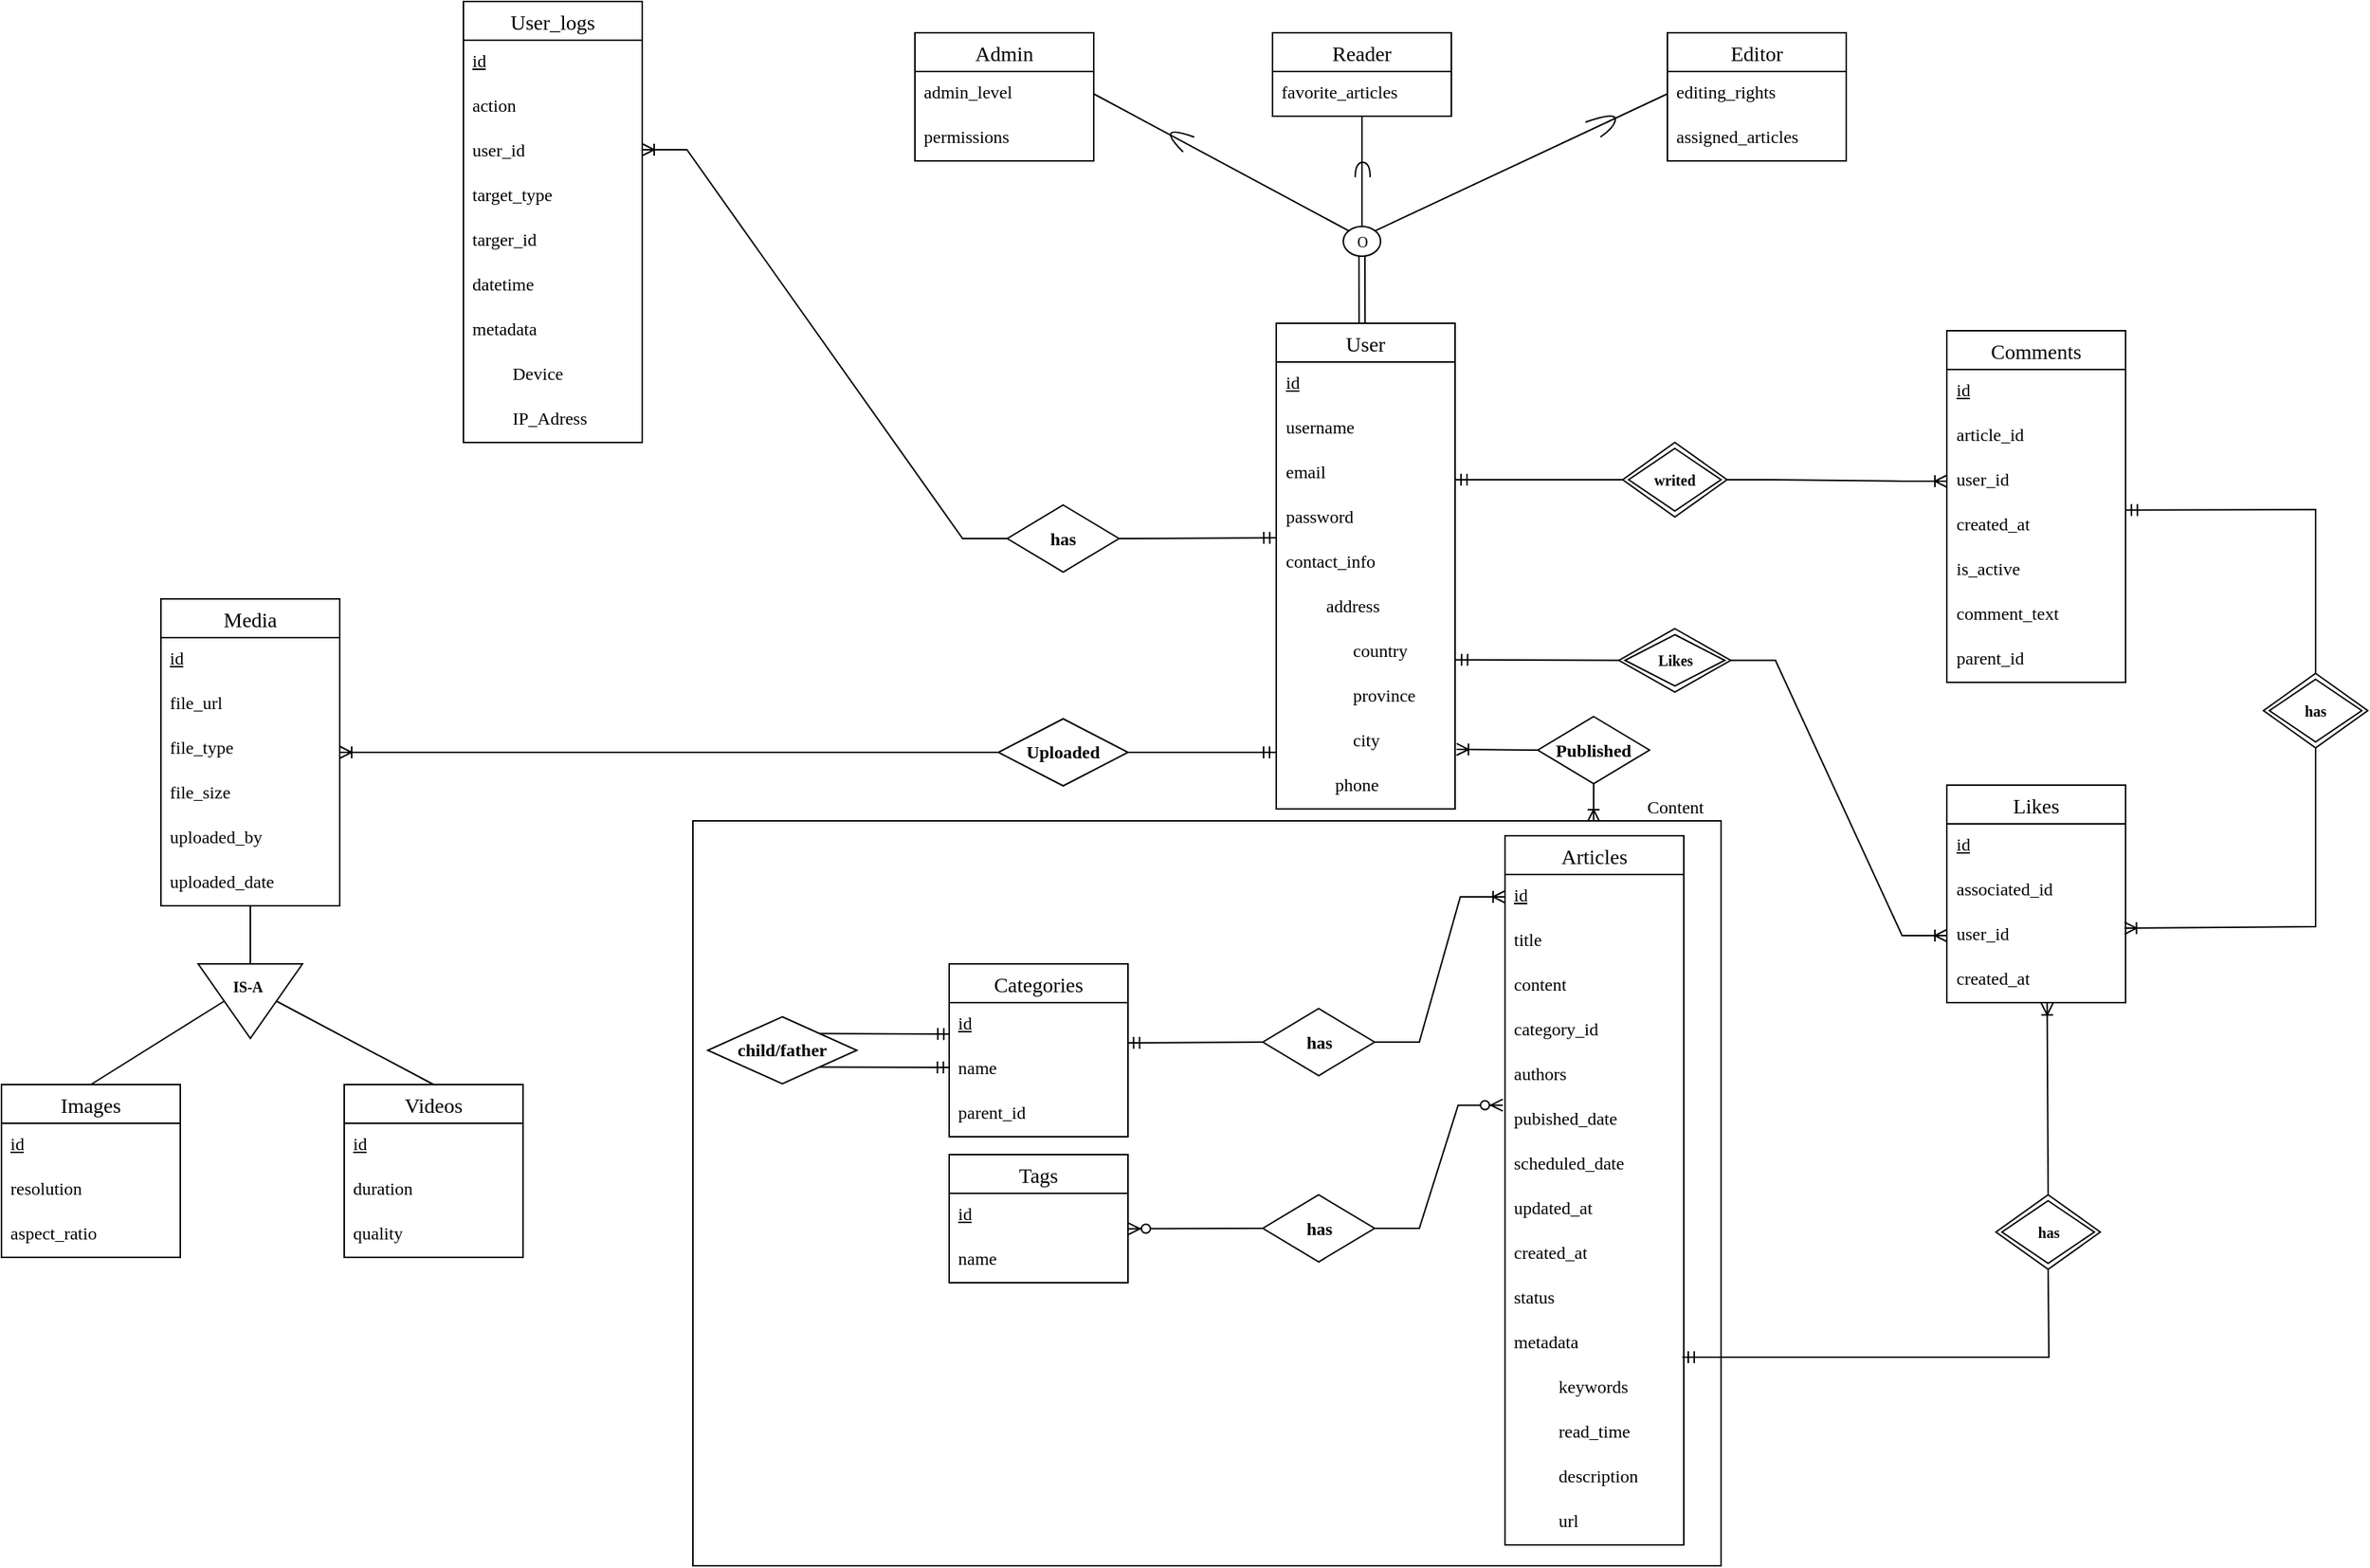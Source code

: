 <mxfile version="26.0.9">
  <diagram id="R2lEEEUBdFMjLlhIrx00" name="Page-1">
    <mxGraphModel dx="2206" dy="1286" grid="1" gridSize="10" guides="1" tooltips="1" connect="1" arrows="1" fold="1" page="1" pageScale="1" pageWidth="850" pageHeight="1100" math="0" shadow="0" extFonts="Permanent Marker^https://fonts.googleapis.com/css?family=Permanent+Marker">
      <root>
        <mxCell id="0" />
        <mxCell id="1" parent="0" />
        <mxCell id="JHcWR6IvonrnQp6wBBEh-5" value="User" style="swimlane;fontStyle=0;childLayout=stackLayout;horizontal=1;startSize=26;horizontalStack=0;resizeParent=1;resizeParentMax=0;resizeLast=0;collapsible=1;marginBottom=0;align=center;fontSize=14;fontFamily=Comic Sans MS;" parent="1" vertex="1">
          <mxGeometry x="1321.5" y="246" width="120" height="326" as="geometry">
            <mxRectangle x="240" y="1860" width="60" height="30" as="alternateBounds" />
          </mxGeometry>
        </mxCell>
        <mxCell id="JHcWR6IvonrnQp6wBBEh-6" value="id" style="text;strokeColor=none;fillColor=none;spacingLeft=4;spacingRight=4;overflow=hidden;rotatable=0;points=[[0,0.5],[1,0.5]];portConstraint=eastwest;fontSize=12;whiteSpace=wrap;html=1;fontFamily=Comic Sans MS;labelBorderColor=none;textShadow=0;fontStyle=4" parent="JHcWR6IvonrnQp6wBBEh-5" vertex="1">
          <mxGeometry y="26" width="120" height="30" as="geometry" />
        </mxCell>
        <mxCell id="JHcWR6IvonrnQp6wBBEh-7" value="username" style="text;strokeColor=none;fillColor=none;spacingLeft=4;spacingRight=4;overflow=hidden;rotatable=0;points=[[0,0.5],[1,0.5]];portConstraint=eastwest;fontSize=12;whiteSpace=wrap;html=1;fontFamily=Comic Sans MS;" parent="JHcWR6IvonrnQp6wBBEh-5" vertex="1">
          <mxGeometry y="56" width="120" height="30" as="geometry" />
        </mxCell>
        <mxCell id="JHcWR6IvonrnQp6wBBEh-8" value="email" style="text;strokeColor=none;fillColor=none;spacingLeft=4;spacingRight=4;overflow=hidden;rotatable=0;points=[[0,0.5],[1,0.5]];portConstraint=eastwest;fontSize=12;whiteSpace=wrap;html=1;fontFamily=Comic Sans MS;" parent="JHcWR6IvonrnQp6wBBEh-5" vertex="1">
          <mxGeometry y="86" width="120" height="30" as="geometry" />
        </mxCell>
        <mxCell id="JHcWR6IvonrnQp6wBBEh-9" value="password" style="text;strokeColor=none;fillColor=none;spacingLeft=4;spacingRight=4;overflow=hidden;rotatable=0;points=[[0,0.5],[1,0.5]];portConstraint=eastwest;fontSize=12;whiteSpace=wrap;html=1;fontFamily=Comic Sans MS;" parent="JHcWR6IvonrnQp6wBBEh-5" vertex="1">
          <mxGeometry y="116" width="120" height="30" as="geometry" />
        </mxCell>
        <mxCell id="JHcWR6IvonrnQp6wBBEh-10" value="contact_info" style="text;strokeColor=none;fillColor=none;spacingLeft=4;spacingRight=4;overflow=hidden;rotatable=0;points=[[0,0.5],[1,0.5]];portConstraint=eastwest;fontSize=12;whiteSpace=wrap;html=1;fontFamily=Comic Sans MS;" parent="JHcWR6IvonrnQp6wBBEh-5" vertex="1">
          <mxGeometry y="146" width="120" height="30" as="geometry" />
        </mxCell>
        <mxCell id="JHcWR6IvonrnQp6wBBEh-11" value="&amp;nbsp; &amp;nbsp; &amp;nbsp; &amp;nbsp; &amp;nbsp;address" style="text;strokeColor=none;fillColor=none;spacingLeft=4;spacingRight=4;overflow=hidden;rotatable=0;points=[[0,0.5],[1,0.5]];portConstraint=eastwest;fontSize=12;whiteSpace=wrap;html=1;fontFamily=Comic Sans MS;" parent="JHcWR6IvonrnQp6wBBEh-5" vertex="1">
          <mxGeometry y="176" width="120" height="30" as="geometry" />
        </mxCell>
        <mxCell id="JHcWR6IvonrnQp6wBBEh-12" value="&amp;nbsp; &amp;nbsp; &amp;nbsp; &amp;nbsp; &amp;nbsp; &amp;nbsp; &amp;nbsp; &amp;nbsp;country" style="text;strokeColor=none;fillColor=none;spacingLeft=4;spacingRight=4;overflow=hidden;rotatable=0;points=[[0,0.5],[1,0.5]];portConstraint=eastwest;fontSize=12;whiteSpace=wrap;html=1;fontFamily=Comic Sans MS;" parent="JHcWR6IvonrnQp6wBBEh-5" vertex="1">
          <mxGeometry y="206" width="120" height="30" as="geometry" />
        </mxCell>
        <mxCell id="JHcWR6IvonrnQp6wBBEh-18" value="&amp;nbsp; &amp;nbsp; &amp;nbsp; &amp;nbsp; &amp;nbsp; &amp;nbsp; &amp;nbsp; &amp;nbsp;province" style="text;strokeColor=none;fillColor=none;spacingLeft=4;spacingRight=4;overflow=hidden;rotatable=0;points=[[0,0.5],[1,0.5]];portConstraint=eastwest;fontSize=12;whiteSpace=wrap;html=1;fontFamily=Comic Sans MS;" parent="JHcWR6IvonrnQp6wBBEh-5" vertex="1">
          <mxGeometry y="236" width="120" height="30" as="geometry" />
        </mxCell>
        <mxCell id="JHcWR6IvonrnQp6wBBEh-19" value="&amp;nbsp; &amp;nbsp; &amp;nbsp; &amp;nbsp; &amp;nbsp; &amp;nbsp; &amp;nbsp; &amp;nbsp;city" style="text;strokeColor=none;fillColor=none;spacingLeft=4;spacingRight=4;overflow=hidden;rotatable=0;points=[[0,0.5],[1,0.5]];portConstraint=eastwest;fontSize=12;whiteSpace=wrap;html=1;fontFamily=Comic Sans MS;" parent="JHcWR6IvonrnQp6wBBEh-5" vertex="1">
          <mxGeometry y="266" width="120" height="30" as="geometry" />
        </mxCell>
        <mxCell id="JHcWR6IvonrnQp6wBBEh-21" value="&amp;nbsp; &amp;nbsp; &amp;nbsp; &amp;nbsp; &amp;nbsp; &amp;nbsp;phone" style="text;strokeColor=none;fillColor=none;spacingLeft=4;spacingRight=4;overflow=hidden;rotatable=0;points=[[0,0.5],[1,0.5]];portConstraint=eastwest;fontSize=12;whiteSpace=wrap;html=1;fontFamily=Comic Sans MS;" parent="JHcWR6IvonrnQp6wBBEh-5" vertex="1">
          <mxGeometry y="296" width="120" height="30" as="geometry" />
        </mxCell>
        <mxCell id="JHcWR6IvonrnQp6wBBEh-22" value="Admin" style="swimlane;fontStyle=0;childLayout=stackLayout;horizontal=1;startSize=26;horizontalStack=0;resizeParent=1;resizeParentMax=0;resizeLast=0;collapsible=1;marginBottom=0;align=center;fontSize=14;fontFamily=Comic Sans MS;" parent="1" vertex="1">
          <mxGeometry x="1079" y="51" width="120" height="86" as="geometry">
            <mxRectangle x="240" y="1860" width="60" height="30" as="alternateBounds" />
          </mxGeometry>
        </mxCell>
        <mxCell id="JHcWR6IvonrnQp6wBBEh-23" value="admin_level" style="text;strokeColor=none;fillColor=none;spacingLeft=4;spacingRight=4;overflow=hidden;rotatable=0;points=[[0,0.5],[1,0.5]];portConstraint=eastwest;fontSize=12;whiteSpace=wrap;html=1;fontFamily=Comic Sans MS;labelBorderColor=none;textShadow=0;fontStyle=0" parent="JHcWR6IvonrnQp6wBBEh-22" vertex="1">
          <mxGeometry y="26" width="120" height="30" as="geometry" />
        </mxCell>
        <mxCell id="JHcWR6IvonrnQp6wBBEh-24" value="permissions" style="text;strokeColor=none;fillColor=none;spacingLeft=4;spacingRight=4;overflow=hidden;rotatable=0;points=[[0,0.5],[1,0.5]];portConstraint=eastwest;fontSize=12;whiteSpace=wrap;html=1;fontFamily=Comic Sans MS;" parent="JHcWR6IvonrnQp6wBBEh-22" vertex="1">
          <mxGeometry y="56" width="120" height="30" as="geometry" />
        </mxCell>
        <mxCell id="JHcWR6IvonrnQp6wBBEh-33" value="Editor" style="swimlane;fontStyle=0;childLayout=stackLayout;horizontal=1;startSize=26;horizontalStack=0;resizeParent=1;resizeParentMax=0;resizeLast=0;collapsible=1;marginBottom=0;align=center;fontSize=14;fontFamily=Comic Sans MS;" parent="1" vertex="1">
          <mxGeometry x="1584" y="51" width="120" height="86" as="geometry">
            <mxRectangle x="240" y="1860" width="60" height="30" as="alternateBounds" />
          </mxGeometry>
        </mxCell>
        <mxCell id="JHcWR6IvonrnQp6wBBEh-34" value="editing_rights" style="text;strokeColor=none;fillColor=none;spacingLeft=4;spacingRight=4;overflow=hidden;rotatable=0;points=[[0,0.5],[1,0.5]];portConstraint=eastwest;fontSize=12;whiteSpace=wrap;html=1;fontFamily=Comic Sans MS;labelBorderColor=none;textShadow=0;fontStyle=0" parent="JHcWR6IvonrnQp6wBBEh-33" vertex="1">
          <mxGeometry y="26" width="120" height="30" as="geometry" />
        </mxCell>
        <mxCell id="JHcWR6IvonrnQp6wBBEh-35" value="assigned_articles" style="text;strokeColor=none;fillColor=none;spacingLeft=4;spacingRight=4;overflow=hidden;rotatable=0;points=[[0,0.5],[1,0.5]];portConstraint=eastwest;fontSize=12;whiteSpace=wrap;html=1;fontFamily=Comic Sans MS;" parent="JHcWR6IvonrnQp6wBBEh-33" vertex="1">
          <mxGeometry y="56" width="120" height="30" as="geometry" />
        </mxCell>
        <mxCell id="JHcWR6IvonrnQp6wBBEh-36" value="Reader" style="swimlane;fontStyle=0;childLayout=stackLayout;horizontal=1;startSize=26;horizontalStack=0;resizeParent=1;resizeParentMax=0;resizeLast=0;collapsible=1;marginBottom=0;align=center;fontSize=14;fontFamily=Comic Sans MS;" parent="1" vertex="1">
          <mxGeometry x="1319" y="51" width="120" height="56" as="geometry">
            <mxRectangle x="240" y="1860" width="60" height="30" as="alternateBounds" />
          </mxGeometry>
        </mxCell>
        <mxCell id="JHcWR6IvonrnQp6wBBEh-38" value="favorite_articles" style="text;strokeColor=none;fillColor=none;spacingLeft=4;spacingRight=4;overflow=hidden;rotatable=0;points=[[0,0.5],[1,0.5]];portConstraint=eastwest;fontSize=12;whiteSpace=wrap;html=1;fontFamily=Comic Sans MS;" parent="JHcWR6IvonrnQp6wBBEh-36" vertex="1">
          <mxGeometry y="26" width="120" height="30" as="geometry" />
        </mxCell>
        <mxCell id="JHcWR6IvonrnQp6wBBEh-39" value="Media" style="swimlane;fontStyle=0;childLayout=stackLayout;horizontal=1;startSize=26;horizontalStack=0;resizeParent=1;resizeParentMax=0;resizeLast=0;collapsible=1;marginBottom=0;align=center;fontSize=14;fontFamily=Comic Sans MS;" parent="1" vertex="1">
          <mxGeometry x="573" y="431" width="120" height="206" as="geometry">
            <mxRectangle x="240" y="1860" width="60" height="30" as="alternateBounds" />
          </mxGeometry>
        </mxCell>
        <mxCell id="JHcWR6IvonrnQp6wBBEh-40" value="id" style="text;strokeColor=none;fillColor=none;spacingLeft=4;spacingRight=4;overflow=hidden;rotatable=0;points=[[0,0.5],[1,0.5]];portConstraint=eastwest;fontSize=12;whiteSpace=wrap;html=1;fontFamily=Comic Sans MS;labelBorderColor=none;textShadow=0;fontStyle=4" parent="JHcWR6IvonrnQp6wBBEh-39" vertex="1">
          <mxGeometry y="26" width="120" height="30" as="geometry" />
        </mxCell>
        <mxCell id="JHcWR6IvonrnQp6wBBEh-41" value="file_url" style="text;strokeColor=none;fillColor=none;spacingLeft=4;spacingRight=4;overflow=hidden;rotatable=0;points=[[0,0.5],[1,0.5]];portConstraint=eastwest;fontSize=12;whiteSpace=wrap;html=1;fontFamily=Comic Sans MS;" parent="JHcWR6IvonrnQp6wBBEh-39" vertex="1">
          <mxGeometry y="56" width="120" height="30" as="geometry" />
        </mxCell>
        <mxCell id="JHcWR6IvonrnQp6wBBEh-42" value="file_type" style="text;strokeColor=none;fillColor=none;spacingLeft=4;spacingRight=4;overflow=hidden;rotatable=0;points=[[0,0.5],[1,0.5]];portConstraint=eastwest;fontSize=12;whiteSpace=wrap;html=1;fontFamily=Comic Sans MS;" parent="JHcWR6IvonrnQp6wBBEh-39" vertex="1">
          <mxGeometry y="86" width="120" height="30" as="geometry" />
        </mxCell>
        <mxCell id="JHcWR6IvonrnQp6wBBEh-43" value="file_size" style="text;strokeColor=none;fillColor=none;spacingLeft=4;spacingRight=4;overflow=hidden;rotatable=0;points=[[0,0.5],[1,0.5]];portConstraint=eastwest;fontSize=12;whiteSpace=wrap;html=1;fontFamily=Comic Sans MS;" parent="JHcWR6IvonrnQp6wBBEh-39" vertex="1">
          <mxGeometry y="116" width="120" height="30" as="geometry" />
        </mxCell>
        <mxCell id="JHcWR6IvonrnQp6wBBEh-44" value="uploaded_by" style="text;strokeColor=none;fillColor=none;spacingLeft=4;spacingRight=4;overflow=hidden;rotatable=0;points=[[0,0.5],[1,0.5]];portConstraint=eastwest;fontSize=12;whiteSpace=wrap;html=1;fontFamily=Comic Sans MS;" parent="JHcWR6IvonrnQp6wBBEh-39" vertex="1">
          <mxGeometry y="146" width="120" height="30" as="geometry" />
        </mxCell>
        <mxCell id="JHcWR6IvonrnQp6wBBEh-45" value="uploaded_date" style="text;strokeColor=none;fillColor=none;spacingLeft=4;spacingRight=4;overflow=hidden;rotatable=0;points=[[0,0.5],[1,0.5]];portConstraint=eastwest;fontSize=12;whiteSpace=wrap;html=1;fontFamily=Comic Sans MS;" parent="JHcWR6IvonrnQp6wBBEh-39" vertex="1">
          <mxGeometry y="176" width="120" height="30" as="geometry" />
        </mxCell>
        <mxCell id="JHcWR6IvonrnQp6wBBEh-46" value="Images" style="swimlane;fontStyle=0;childLayout=stackLayout;horizontal=1;startSize=26;horizontalStack=0;resizeParent=1;resizeParentMax=0;resizeLast=0;collapsible=1;marginBottom=0;align=center;fontSize=14;fontFamily=Comic Sans MS;" parent="1" vertex="1">
          <mxGeometry x="466" y="757" width="120" height="116" as="geometry">
            <mxRectangle x="240" y="1860" width="60" height="30" as="alternateBounds" />
          </mxGeometry>
        </mxCell>
        <mxCell id="JHcWR6IvonrnQp6wBBEh-47" value="id" style="text;strokeColor=none;fillColor=none;spacingLeft=4;spacingRight=4;overflow=hidden;rotatable=0;points=[[0,0.5],[1,0.5]];portConstraint=eastwest;fontSize=12;whiteSpace=wrap;html=1;fontFamily=Comic Sans MS;labelBorderColor=none;textShadow=0;fontStyle=4" parent="JHcWR6IvonrnQp6wBBEh-46" vertex="1">
          <mxGeometry y="26" width="120" height="30" as="geometry" />
        </mxCell>
        <mxCell id="JHcWR6IvonrnQp6wBBEh-48" value="resolution" style="text;strokeColor=none;fillColor=none;spacingLeft=4;spacingRight=4;overflow=hidden;rotatable=0;points=[[0,0.5],[1,0.5]];portConstraint=eastwest;fontSize=12;whiteSpace=wrap;html=1;fontFamily=Comic Sans MS;" parent="JHcWR6IvonrnQp6wBBEh-46" vertex="1">
          <mxGeometry y="56" width="120" height="30" as="geometry" />
        </mxCell>
        <mxCell id="JHcWR6IvonrnQp6wBBEh-49" value="aspect_ratio" style="text;strokeColor=none;fillColor=none;spacingLeft=4;spacingRight=4;overflow=hidden;rotatable=0;points=[[0,0.5],[1,0.5]];portConstraint=eastwest;fontSize=12;whiteSpace=wrap;html=1;fontFamily=Comic Sans MS;" parent="JHcWR6IvonrnQp6wBBEh-46" vertex="1">
          <mxGeometry y="86" width="120" height="30" as="geometry" />
        </mxCell>
        <mxCell id="JHcWR6IvonrnQp6wBBEh-53" value="Videos" style="swimlane;fontStyle=0;childLayout=stackLayout;horizontal=1;startSize=26;horizontalStack=0;resizeParent=1;resizeParentMax=0;resizeLast=0;collapsible=1;marginBottom=0;align=center;fontSize=14;fontFamily=Comic Sans MS;" parent="1" vertex="1">
          <mxGeometry x="696" y="757" width="120" height="116" as="geometry">
            <mxRectangle x="240" y="1860" width="60" height="30" as="alternateBounds" />
          </mxGeometry>
        </mxCell>
        <mxCell id="JHcWR6IvonrnQp6wBBEh-54" value="id" style="text;strokeColor=none;fillColor=none;spacingLeft=4;spacingRight=4;overflow=hidden;rotatable=0;points=[[0,0.5],[1,0.5]];portConstraint=eastwest;fontSize=12;whiteSpace=wrap;html=1;fontFamily=Comic Sans MS;labelBorderColor=none;textShadow=0;fontStyle=4" parent="JHcWR6IvonrnQp6wBBEh-53" vertex="1">
          <mxGeometry y="26" width="120" height="30" as="geometry" />
        </mxCell>
        <mxCell id="JHcWR6IvonrnQp6wBBEh-55" value="duration" style="text;strokeColor=none;fillColor=none;spacingLeft=4;spacingRight=4;overflow=hidden;rotatable=0;points=[[0,0.5],[1,0.5]];portConstraint=eastwest;fontSize=12;whiteSpace=wrap;html=1;fontFamily=Comic Sans MS;" parent="JHcWR6IvonrnQp6wBBEh-53" vertex="1">
          <mxGeometry y="56" width="120" height="30" as="geometry" />
        </mxCell>
        <mxCell id="JHcWR6IvonrnQp6wBBEh-56" value="quality" style="text;strokeColor=none;fillColor=none;spacingLeft=4;spacingRight=4;overflow=hidden;rotatable=0;points=[[0,0.5],[1,0.5]];portConstraint=eastwest;fontSize=12;whiteSpace=wrap;html=1;fontFamily=Comic Sans MS;" parent="JHcWR6IvonrnQp6wBBEh-53" vertex="1">
          <mxGeometry y="86" width="120" height="30" as="geometry" />
        </mxCell>
        <mxCell id="JHcWR6IvonrnQp6wBBEh-60" value="User_logs" style="swimlane;fontStyle=0;childLayout=stackLayout;horizontal=1;startSize=26;horizontalStack=0;resizeParent=1;resizeParentMax=0;resizeLast=0;collapsible=1;marginBottom=0;align=center;fontSize=14;fontFamily=Comic Sans MS;" parent="1" vertex="1">
          <mxGeometry x="776" y="30" width="120" height="296" as="geometry">
            <mxRectangle x="240" y="1860" width="60" height="30" as="alternateBounds" />
          </mxGeometry>
        </mxCell>
        <mxCell id="JHcWR6IvonrnQp6wBBEh-61" value="id" style="text;strokeColor=none;fillColor=none;spacingLeft=4;spacingRight=4;overflow=hidden;rotatable=0;points=[[0,0.5],[1,0.5]];portConstraint=eastwest;fontSize=12;whiteSpace=wrap;html=1;fontFamily=Comic Sans MS;labelBorderColor=none;textShadow=0;fontStyle=4" parent="JHcWR6IvonrnQp6wBBEh-60" vertex="1">
          <mxGeometry y="26" width="120" height="30" as="geometry" />
        </mxCell>
        <mxCell id="JHcWR6IvonrnQp6wBBEh-62" value="action" style="text;strokeColor=none;fillColor=none;spacingLeft=4;spacingRight=4;overflow=hidden;rotatable=0;points=[[0,0.5],[1,0.5]];portConstraint=eastwest;fontSize=12;whiteSpace=wrap;html=1;fontFamily=Comic Sans MS;" parent="JHcWR6IvonrnQp6wBBEh-60" vertex="1">
          <mxGeometry y="56" width="120" height="30" as="geometry" />
        </mxCell>
        <mxCell id="JHcWR6IvonrnQp6wBBEh-63" value="user_id" style="text;strokeColor=none;fillColor=none;spacingLeft=4;spacingRight=4;overflow=hidden;rotatable=0;points=[[0,0.5],[1,0.5]];portConstraint=eastwest;fontSize=12;whiteSpace=wrap;html=1;fontFamily=Comic Sans MS;" parent="JHcWR6IvonrnQp6wBBEh-60" vertex="1">
          <mxGeometry y="86" width="120" height="30" as="geometry" />
        </mxCell>
        <mxCell id="JHcWR6IvonrnQp6wBBEh-64" value="target_type" style="text;strokeColor=none;fillColor=none;spacingLeft=4;spacingRight=4;overflow=hidden;rotatable=0;points=[[0,0.5],[1,0.5]];portConstraint=eastwest;fontSize=12;whiteSpace=wrap;html=1;fontFamily=Comic Sans MS;" parent="JHcWR6IvonrnQp6wBBEh-60" vertex="1">
          <mxGeometry y="116" width="120" height="30" as="geometry" />
        </mxCell>
        <mxCell id="JHcWR6IvonrnQp6wBBEh-65" value="targer_id" style="text;strokeColor=none;fillColor=none;spacingLeft=4;spacingRight=4;overflow=hidden;rotatable=0;points=[[0,0.5],[1,0.5]];portConstraint=eastwest;fontSize=12;whiteSpace=wrap;html=1;fontFamily=Comic Sans MS;" parent="JHcWR6IvonrnQp6wBBEh-60" vertex="1">
          <mxGeometry y="146" width="120" height="30" as="geometry" />
        </mxCell>
        <mxCell id="JHcWR6IvonrnQp6wBBEh-66" value="datetime" style="text;strokeColor=none;fillColor=none;spacingLeft=4;spacingRight=4;overflow=hidden;rotatable=0;points=[[0,0.5],[1,0.5]];portConstraint=eastwest;fontSize=12;whiteSpace=wrap;html=1;fontFamily=Comic Sans MS;" parent="JHcWR6IvonrnQp6wBBEh-60" vertex="1">
          <mxGeometry y="176" width="120" height="30" as="geometry" />
        </mxCell>
        <mxCell id="JHcWR6IvonrnQp6wBBEh-67" value="metadata" style="text;strokeColor=none;fillColor=none;spacingLeft=4;spacingRight=4;overflow=hidden;rotatable=0;points=[[0,0.5],[1,0.5]];portConstraint=eastwest;fontSize=12;whiteSpace=wrap;html=1;fontFamily=Comic Sans MS;" parent="JHcWR6IvonrnQp6wBBEh-60" vertex="1">
          <mxGeometry y="206" width="120" height="30" as="geometry" />
        </mxCell>
        <mxCell id="JHcWR6IvonrnQp6wBBEh-68" value="&amp;nbsp; &amp;nbsp; &amp;nbsp; &amp;nbsp; &amp;nbsp;Device" style="text;strokeColor=none;fillColor=none;spacingLeft=4;spacingRight=4;overflow=hidden;rotatable=0;points=[[0,0.5],[1,0.5]];portConstraint=eastwest;fontSize=12;whiteSpace=wrap;html=1;fontFamily=Comic Sans MS;" parent="JHcWR6IvonrnQp6wBBEh-60" vertex="1">
          <mxGeometry y="236" width="120" height="30" as="geometry" />
        </mxCell>
        <mxCell id="JHcWR6IvonrnQp6wBBEh-69" value="&amp;nbsp; &amp;nbsp; &amp;nbsp; &amp;nbsp; &amp;nbsp;IP_Adress" style="text;strokeColor=none;fillColor=none;spacingLeft=4;spacingRight=4;overflow=hidden;rotatable=0;points=[[0,0.5],[1,0.5]];portConstraint=eastwest;fontSize=12;whiteSpace=wrap;html=1;fontFamily=Comic Sans MS;" parent="JHcWR6IvonrnQp6wBBEh-60" vertex="1">
          <mxGeometry y="266" width="120" height="30" as="geometry" />
        </mxCell>
        <mxCell id="JHcWR6IvonrnQp6wBBEh-70" value="Comments" style="swimlane;fontStyle=0;childLayout=stackLayout;horizontal=1;startSize=26;horizontalStack=0;resizeParent=1;resizeParentMax=0;resizeLast=0;collapsible=1;marginBottom=0;align=center;fontSize=14;fontFamily=Comic Sans MS;" parent="1" vertex="1">
          <mxGeometry x="1771.5" y="251" width="120" height="236" as="geometry">
            <mxRectangle x="240" y="1860" width="60" height="30" as="alternateBounds" />
          </mxGeometry>
        </mxCell>
        <mxCell id="JHcWR6IvonrnQp6wBBEh-71" value="id" style="text;strokeColor=none;fillColor=none;spacingLeft=4;spacingRight=4;overflow=hidden;rotatable=0;points=[[0,0.5],[1,0.5]];portConstraint=eastwest;fontSize=12;whiteSpace=wrap;html=1;fontFamily=Comic Sans MS;labelBorderColor=none;textShadow=0;fontStyle=4" parent="JHcWR6IvonrnQp6wBBEh-70" vertex="1">
          <mxGeometry y="26" width="120" height="30" as="geometry" />
        </mxCell>
        <mxCell id="JHcWR6IvonrnQp6wBBEh-72" value="article_id" style="text;strokeColor=none;fillColor=none;spacingLeft=4;spacingRight=4;overflow=hidden;rotatable=0;points=[[0,0.5],[1,0.5]];portConstraint=eastwest;fontSize=12;whiteSpace=wrap;html=1;fontFamily=Comic Sans MS;" parent="JHcWR6IvonrnQp6wBBEh-70" vertex="1">
          <mxGeometry y="56" width="120" height="30" as="geometry" />
        </mxCell>
        <mxCell id="JHcWR6IvonrnQp6wBBEh-73" value="user_id" style="text;strokeColor=none;fillColor=none;spacingLeft=4;spacingRight=4;overflow=hidden;rotatable=0;points=[[0,0.5],[1,0.5]];portConstraint=eastwest;fontSize=12;whiteSpace=wrap;html=1;fontFamily=Comic Sans MS;" parent="JHcWR6IvonrnQp6wBBEh-70" vertex="1">
          <mxGeometry y="86" width="120" height="30" as="geometry" />
        </mxCell>
        <mxCell id="JHcWR6IvonrnQp6wBBEh-74" value="created_at" style="text;strokeColor=none;fillColor=none;spacingLeft=4;spacingRight=4;overflow=hidden;rotatable=0;points=[[0,0.5],[1,0.5]];portConstraint=eastwest;fontSize=12;whiteSpace=wrap;html=1;fontFamily=Comic Sans MS;" parent="JHcWR6IvonrnQp6wBBEh-70" vertex="1">
          <mxGeometry y="116" width="120" height="30" as="geometry" />
        </mxCell>
        <mxCell id="JHcWR6IvonrnQp6wBBEh-75" value="is_active" style="text;strokeColor=none;fillColor=none;spacingLeft=4;spacingRight=4;overflow=hidden;rotatable=0;points=[[0,0.5],[1,0.5]];portConstraint=eastwest;fontSize=12;whiteSpace=wrap;html=1;fontFamily=Comic Sans MS;" parent="JHcWR6IvonrnQp6wBBEh-70" vertex="1">
          <mxGeometry y="146" width="120" height="30" as="geometry" />
        </mxCell>
        <mxCell id="JHcWR6IvonrnQp6wBBEh-76" value="comment_text" style="text;strokeColor=none;fillColor=none;spacingLeft=4;spacingRight=4;overflow=hidden;rotatable=0;points=[[0,0.5],[1,0.5]];portConstraint=eastwest;fontSize=12;whiteSpace=wrap;html=1;fontFamily=Comic Sans MS;" parent="JHcWR6IvonrnQp6wBBEh-70" vertex="1">
          <mxGeometry y="176" width="120" height="30" as="geometry" />
        </mxCell>
        <mxCell id="JHcWR6IvonrnQp6wBBEh-77" value="parent_id" style="text;strokeColor=none;fillColor=none;spacingLeft=4;spacingRight=4;overflow=hidden;rotatable=0;points=[[0,0.5],[1,0.5]];portConstraint=eastwest;fontSize=12;whiteSpace=wrap;html=1;fontFamily=Comic Sans MS;" parent="JHcWR6IvonrnQp6wBBEh-70" vertex="1">
          <mxGeometry y="206" width="120" height="30" as="geometry" />
        </mxCell>
        <mxCell id="JHcWR6IvonrnQp6wBBEh-80" value="Likes" style="swimlane;fontStyle=0;childLayout=stackLayout;horizontal=1;startSize=26;horizontalStack=0;resizeParent=1;resizeParentMax=0;resizeLast=0;collapsible=1;marginBottom=0;align=center;fontSize=14;fontFamily=Comic Sans MS;" parent="1" vertex="1">
          <mxGeometry x="1771.5" y="556" width="120" height="146" as="geometry">
            <mxRectangle x="240" y="1860" width="60" height="30" as="alternateBounds" />
          </mxGeometry>
        </mxCell>
        <mxCell id="JHcWR6IvonrnQp6wBBEh-81" value="id" style="text;strokeColor=none;fillColor=none;spacingLeft=4;spacingRight=4;overflow=hidden;rotatable=0;points=[[0,0.5],[1,0.5]];portConstraint=eastwest;fontSize=12;whiteSpace=wrap;html=1;fontFamily=Comic Sans MS;labelBorderColor=none;textShadow=0;fontStyle=4" parent="JHcWR6IvonrnQp6wBBEh-80" vertex="1">
          <mxGeometry y="26" width="120" height="30" as="geometry" />
        </mxCell>
        <mxCell id="JHcWR6IvonrnQp6wBBEh-82" value="associated_id" style="text;strokeColor=none;fillColor=none;spacingLeft=4;spacingRight=4;overflow=hidden;rotatable=0;points=[[0,0.5],[1,0.5]];portConstraint=eastwest;fontSize=12;whiteSpace=wrap;html=1;fontFamily=Comic Sans MS;" parent="JHcWR6IvonrnQp6wBBEh-80" vertex="1">
          <mxGeometry y="56" width="120" height="30" as="geometry" />
        </mxCell>
        <mxCell id="JHcWR6IvonrnQp6wBBEh-83" value="user_id" style="text;strokeColor=none;fillColor=none;spacingLeft=4;spacingRight=4;overflow=hidden;rotatable=0;points=[[0,0.5],[1,0.5]];portConstraint=eastwest;fontSize=12;whiteSpace=wrap;html=1;fontFamily=Comic Sans MS;" parent="JHcWR6IvonrnQp6wBBEh-80" vertex="1">
          <mxGeometry y="86" width="120" height="30" as="geometry" />
        </mxCell>
        <mxCell id="JHcWR6IvonrnQp6wBBEh-84" value="created_at" style="text;strokeColor=none;fillColor=none;spacingLeft=4;spacingRight=4;overflow=hidden;rotatable=0;points=[[0,0.5],[1,0.5]];portConstraint=eastwest;fontSize=12;whiteSpace=wrap;html=1;fontFamily=Comic Sans MS;" parent="JHcWR6IvonrnQp6wBBEh-80" vertex="1">
          <mxGeometry y="116" width="120" height="30" as="geometry" />
        </mxCell>
        <mxCell id="JHcWR6IvonrnQp6wBBEh-90" value="Articles" style="swimlane;fontStyle=0;childLayout=stackLayout;horizontal=1;startSize=26;horizontalStack=0;resizeParent=1;resizeParentMax=0;resizeLast=0;collapsible=1;marginBottom=0;align=center;fontSize=14;fontFamily=Comic Sans MS;" parent="1" vertex="1">
          <mxGeometry x="1475" y="590" width="120" height="476" as="geometry">
            <mxRectangle x="240" y="1860" width="60" height="30" as="alternateBounds" />
          </mxGeometry>
        </mxCell>
        <mxCell id="JHcWR6IvonrnQp6wBBEh-91" value="id" style="text;strokeColor=none;fillColor=none;spacingLeft=4;spacingRight=4;overflow=hidden;rotatable=0;points=[[0,0.5],[1,0.5]];portConstraint=eastwest;fontSize=12;whiteSpace=wrap;html=1;fontFamily=Comic Sans MS;labelBorderColor=none;textShadow=0;fontStyle=4" parent="JHcWR6IvonrnQp6wBBEh-90" vertex="1">
          <mxGeometry y="26" width="120" height="30" as="geometry" />
        </mxCell>
        <mxCell id="JHcWR6IvonrnQp6wBBEh-92" value="title" style="text;strokeColor=none;fillColor=none;spacingLeft=4;spacingRight=4;overflow=hidden;rotatable=0;points=[[0,0.5],[1,0.5]];portConstraint=eastwest;fontSize=12;whiteSpace=wrap;html=1;fontFamily=Comic Sans MS;" parent="JHcWR6IvonrnQp6wBBEh-90" vertex="1">
          <mxGeometry y="56" width="120" height="30" as="geometry" />
        </mxCell>
        <mxCell id="JHcWR6IvonrnQp6wBBEh-93" value="content" style="text;strokeColor=none;fillColor=none;spacingLeft=4;spacingRight=4;overflow=hidden;rotatable=0;points=[[0,0.5],[1,0.5]];portConstraint=eastwest;fontSize=12;whiteSpace=wrap;html=1;fontFamily=Comic Sans MS;" parent="JHcWR6IvonrnQp6wBBEh-90" vertex="1">
          <mxGeometry y="86" width="120" height="30" as="geometry" />
        </mxCell>
        <mxCell id="JHcWR6IvonrnQp6wBBEh-94" value="category_id" style="text;strokeColor=none;fillColor=none;spacingLeft=4;spacingRight=4;overflow=hidden;rotatable=0;points=[[0,0.5],[1,0.5]];portConstraint=eastwest;fontSize=12;whiteSpace=wrap;html=1;fontFamily=Comic Sans MS;" parent="JHcWR6IvonrnQp6wBBEh-90" vertex="1">
          <mxGeometry y="116" width="120" height="30" as="geometry" />
        </mxCell>
        <mxCell id="JHcWR6IvonrnQp6wBBEh-95" value="authors" style="text;strokeColor=none;fillColor=none;spacingLeft=4;spacingRight=4;overflow=hidden;rotatable=0;points=[[0,0.5],[1,0.5]];portConstraint=eastwest;fontSize=12;whiteSpace=wrap;html=1;fontFamily=Comic Sans MS;" parent="JHcWR6IvonrnQp6wBBEh-90" vertex="1">
          <mxGeometry y="146" width="120" height="30" as="geometry" />
        </mxCell>
        <mxCell id="JHcWR6IvonrnQp6wBBEh-101" value="pubished_date" style="text;strokeColor=none;fillColor=none;spacingLeft=4;spacingRight=4;overflow=hidden;rotatable=0;points=[[0,0.5],[1,0.5]];portConstraint=eastwest;fontSize=12;whiteSpace=wrap;html=1;fontFamily=Comic Sans MS;" parent="JHcWR6IvonrnQp6wBBEh-90" vertex="1">
          <mxGeometry y="176" width="120" height="30" as="geometry" />
        </mxCell>
        <mxCell id="JHcWR6IvonrnQp6wBBEh-103" value="scheduled_date" style="text;strokeColor=none;fillColor=none;spacingLeft=4;spacingRight=4;overflow=hidden;rotatable=0;points=[[0,0.5],[1,0.5]];portConstraint=eastwest;fontSize=12;whiteSpace=wrap;html=1;fontFamily=Comic Sans MS;" parent="JHcWR6IvonrnQp6wBBEh-90" vertex="1">
          <mxGeometry y="206" width="120" height="30" as="geometry" />
        </mxCell>
        <mxCell id="JHcWR6IvonrnQp6wBBEh-105" value="updated_at" style="text;strokeColor=none;fillColor=none;spacingLeft=4;spacingRight=4;overflow=hidden;rotatable=0;points=[[0,0.5],[1,0.5]];portConstraint=eastwest;fontSize=12;whiteSpace=wrap;html=1;fontFamily=Comic Sans MS;" parent="JHcWR6IvonrnQp6wBBEh-90" vertex="1">
          <mxGeometry y="236" width="120" height="30" as="geometry" />
        </mxCell>
        <mxCell id="JHcWR6IvonrnQp6wBBEh-106" value="created_at" style="text;strokeColor=none;fillColor=none;spacingLeft=4;spacingRight=4;overflow=hidden;rotatable=0;points=[[0,0.5],[1,0.5]];portConstraint=eastwest;fontSize=12;whiteSpace=wrap;html=1;fontFamily=Comic Sans MS;" parent="JHcWR6IvonrnQp6wBBEh-90" vertex="1">
          <mxGeometry y="266" width="120" height="30" as="geometry" />
        </mxCell>
        <mxCell id="JHcWR6IvonrnQp6wBBEh-107" value="status" style="text;strokeColor=none;fillColor=none;spacingLeft=4;spacingRight=4;overflow=hidden;rotatable=0;points=[[0,0.5],[1,0.5]];portConstraint=eastwest;fontSize=12;whiteSpace=wrap;html=1;fontFamily=Comic Sans MS;" parent="JHcWR6IvonrnQp6wBBEh-90" vertex="1">
          <mxGeometry y="296" width="120" height="30" as="geometry" />
        </mxCell>
        <mxCell id="JHcWR6IvonrnQp6wBBEh-108" value="metadata" style="text;strokeColor=none;fillColor=none;spacingLeft=4;spacingRight=4;overflow=hidden;rotatable=0;points=[[0,0.5],[1,0.5]];portConstraint=eastwest;fontSize=12;whiteSpace=wrap;html=1;fontFamily=Comic Sans MS;" parent="JHcWR6IvonrnQp6wBBEh-90" vertex="1">
          <mxGeometry y="326" width="120" height="30" as="geometry" />
        </mxCell>
        <mxCell id="JHcWR6IvonrnQp6wBBEh-109" value="&amp;nbsp; &amp;nbsp; &amp;nbsp; &amp;nbsp; &amp;nbsp; keywords" style="text;strokeColor=none;fillColor=none;spacingLeft=4;spacingRight=4;overflow=hidden;rotatable=0;points=[[0,0.5],[1,0.5]];portConstraint=eastwest;fontSize=12;whiteSpace=wrap;html=1;fontFamily=Comic Sans MS;" parent="JHcWR6IvonrnQp6wBBEh-90" vertex="1">
          <mxGeometry y="356" width="120" height="30" as="geometry" />
        </mxCell>
        <mxCell id="JHcWR6IvonrnQp6wBBEh-110" value="&amp;nbsp; &amp;nbsp; &amp;nbsp; &amp;nbsp; &amp;nbsp; read_time" style="text;strokeColor=none;fillColor=none;spacingLeft=4;spacingRight=4;overflow=hidden;rotatable=0;points=[[0,0.5],[1,0.5]];portConstraint=eastwest;fontSize=12;whiteSpace=wrap;html=1;fontFamily=Comic Sans MS;" parent="JHcWR6IvonrnQp6wBBEh-90" vertex="1">
          <mxGeometry y="386" width="120" height="30" as="geometry" />
        </mxCell>
        <mxCell id="JHcWR6IvonrnQp6wBBEh-111" value="&amp;nbsp; &amp;nbsp; &amp;nbsp; &amp;nbsp; &amp;nbsp; description" style="text;strokeColor=none;fillColor=none;spacingLeft=4;spacingRight=4;overflow=hidden;rotatable=0;points=[[0,0.5],[1,0.5]];portConstraint=eastwest;fontSize=12;whiteSpace=wrap;html=1;fontFamily=Comic Sans MS;" parent="JHcWR6IvonrnQp6wBBEh-90" vertex="1">
          <mxGeometry y="416" width="120" height="30" as="geometry" />
        </mxCell>
        <mxCell id="JHcWR6IvonrnQp6wBBEh-112" value="&amp;nbsp; &amp;nbsp; &amp;nbsp; &amp;nbsp; &amp;nbsp; url" style="text;strokeColor=none;fillColor=none;spacingLeft=4;spacingRight=4;overflow=hidden;rotatable=0;points=[[0,0.5],[1,0.5]];portConstraint=eastwest;fontSize=12;whiteSpace=wrap;html=1;fontFamily=Comic Sans MS;" parent="JHcWR6IvonrnQp6wBBEh-90" vertex="1">
          <mxGeometry y="446" width="120" height="30" as="geometry" />
        </mxCell>
        <mxCell id="JHcWR6IvonrnQp6wBBEh-113" value="Categories" style="swimlane;fontStyle=0;childLayout=stackLayout;horizontal=1;startSize=26;horizontalStack=0;resizeParent=1;resizeParentMax=0;resizeLast=0;collapsible=1;marginBottom=0;align=center;fontSize=14;fontFamily=Comic Sans MS;" parent="1" vertex="1">
          <mxGeometry x="1102" y="676" width="120" height="116" as="geometry">
            <mxRectangle x="240" y="1860" width="60" height="30" as="alternateBounds" />
          </mxGeometry>
        </mxCell>
        <mxCell id="JHcWR6IvonrnQp6wBBEh-114" value="id" style="text;strokeColor=none;fillColor=none;spacingLeft=4;spacingRight=4;overflow=hidden;rotatable=0;points=[[0,0.5],[1,0.5]];portConstraint=eastwest;fontSize=12;whiteSpace=wrap;html=1;fontFamily=Comic Sans MS;labelBorderColor=none;textShadow=0;fontStyle=4" parent="JHcWR6IvonrnQp6wBBEh-113" vertex="1">
          <mxGeometry y="26" width="120" height="30" as="geometry" />
        </mxCell>
        <mxCell id="JHcWR6IvonrnQp6wBBEh-115" value="name" style="text;strokeColor=none;fillColor=none;spacingLeft=4;spacingRight=4;overflow=hidden;rotatable=0;points=[[0,0.5],[1,0.5]];portConstraint=eastwest;fontSize=12;whiteSpace=wrap;html=1;fontFamily=Comic Sans MS;" parent="JHcWR6IvonrnQp6wBBEh-113" vertex="1">
          <mxGeometry y="56" width="120" height="30" as="geometry" />
        </mxCell>
        <mxCell id="JHcWR6IvonrnQp6wBBEh-116" value="parent_id" style="text;strokeColor=none;fillColor=none;spacingLeft=4;spacingRight=4;overflow=hidden;rotatable=0;points=[[0,0.5],[1,0.5]];portConstraint=eastwest;fontSize=12;whiteSpace=wrap;html=1;fontFamily=Comic Sans MS;" parent="JHcWR6IvonrnQp6wBBEh-113" vertex="1">
          <mxGeometry y="86" width="120" height="30" as="geometry" />
        </mxCell>
        <mxCell id="JHcWR6IvonrnQp6wBBEh-117" value="Tags" style="swimlane;fontStyle=0;childLayout=stackLayout;horizontal=1;startSize=26;horizontalStack=0;resizeParent=1;resizeParentMax=0;resizeLast=0;collapsible=1;marginBottom=0;align=center;fontSize=14;fontFamily=Comic Sans MS;" parent="1" vertex="1">
          <mxGeometry x="1102" y="804" width="120" height="86" as="geometry">
            <mxRectangle x="240" y="1860" width="60" height="30" as="alternateBounds" />
          </mxGeometry>
        </mxCell>
        <mxCell id="JHcWR6IvonrnQp6wBBEh-118" value="id" style="text;strokeColor=none;fillColor=none;spacingLeft=4;spacingRight=4;overflow=hidden;rotatable=0;points=[[0,0.5],[1,0.5]];portConstraint=eastwest;fontSize=12;whiteSpace=wrap;html=1;fontFamily=Comic Sans MS;labelBorderColor=none;textShadow=0;fontStyle=4" parent="JHcWR6IvonrnQp6wBBEh-117" vertex="1">
          <mxGeometry y="26" width="120" height="30" as="geometry" />
        </mxCell>
        <mxCell id="JHcWR6IvonrnQp6wBBEh-119" value="name" style="text;strokeColor=none;fillColor=none;spacingLeft=4;spacingRight=4;overflow=hidden;rotatable=0;points=[[0,0.5],[1,0.5]];portConstraint=eastwest;fontSize=12;whiteSpace=wrap;html=1;fontFamily=Comic Sans MS;" parent="JHcWR6IvonrnQp6wBBEh-117" vertex="1">
          <mxGeometry y="56" width="120" height="30" as="geometry" />
        </mxCell>
        <mxCell id="uLjusjrLEt5iC8HitBdz-4" value="writed" style="shape=rhombus;double=1;perimeter=rhombusPerimeter;whiteSpace=wrap;html=1;align=center;fontFamily=Comic Sans MS;fontStyle=1;fontSize=10;" vertex="1" parent="1">
          <mxGeometry x="1554" y="326" width="70" height="50" as="geometry" />
        </mxCell>
        <mxCell id="uLjusjrLEt5iC8HitBdz-5" value="" style="fontSize=12;html=1;endArrow=Line;startArrow=ERmandOne;rounded=0;entryX=0;entryY=0.5;entryDx=0;entryDy=0;" edge="1" parent="1" target="uLjusjrLEt5iC8HitBdz-4">
          <mxGeometry width="100" height="100" relative="1" as="geometry">
            <mxPoint x="1441.5" y="351" as="sourcePoint" />
            <mxPoint x="1551.5" y="351" as="targetPoint" />
          </mxGeometry>
        </mxCell>
        <mxCell id="uLjusjrLEt5iC8HitBdz-8" value="" style="edgeStyle=entityRelationEdgeStyle;fontSize=12;html=1;endArrow=ERoneToMany;rounded=0;exitX=1;exitY=0.5;exitDx=0;exitDy=0;entryX=0;entryY=0.5;entryDx=0;entryDy=0;" edge="1" parent="1" source="uLjusjrLEt5iC8HitBdz-4" target="JHcWR6IvonrnQp6wBBEh-73">
          <mxGeometry width="100" height="100" relative="1" as="geometry">
            <mxPoint x="1631.5" y="371" as="sourcePoint" />
            <mxPoint x="1731.5" y="271" as="targetPoint" />
          </mxGeometry>
        </mxCell>
        <mxCell id="uLjusjrLEt5iC8HitBdz-9" value="Likes" style="shape=rhombus;double=1;perimeter=rhombusPerimeter;whiteSpace=wrap;html=1;align=center;fontFamily=Comic Sans MS;fontStyle=1;fontSize=10;" vertex="1" parent="1">
          <mxGeometry x="1551.5" y="451" width="75" height="42.5" as="geometry" />
        </mxCell>
        <mxCell id="uLjusjrLEt5iC8HitBdz-10" value="" style="fontSize=12;html=1;endArrow=Line;startArrow=ERmandOne;rounded=0;entryX=0;entryY=0.5;entryDx=0;entryDy=0;exitX=1.003;exitY=0.662;exitDx=0;exitDy=0;exitPerimeter=0;" edge="1" parent="1" source="JHcWR6IvonrnQp6wBBEh-12" target="uLjusjrLEt5iC8HitBdz-9">
          <mxGeometry width="100" height="100" relative="1" as="geometry">
            <mxPoint x="1451.5" y="451" as="sourcePoint" />
            <mxPoint x="1564.5" y="451" as="targetPoint" />
          </mxGeometry>
        </mxCell>
        <mxCell id="uLjusjrLEt5iC8HitBdz-11" value="" style="edgeStyle=entityRelationEdgeStyle;fontSize=12;html=1;endArrow=ERoneToMany;rounded=0;exitX=1;exitY=0.5;exitDx=0;exitDy=0;entryX=0;entryY=0.5;entryDx=0;entryDy=0;" edge="1" parent="1" source="uLjusjrLEt5iC8HitBdz-9" target="JHcWR6IvonrnQp6wBBEh-83">
          <mxGeometry width="100" height="100" relative="1" as="geometry">
            <mxPoint x="1781.5" y="531" as="sourcePoint" />
            <mxPoint x="1881.5" y="431" as="targetPoint" />
          </mxGeometry>
        </mxCell>
        <mxCell id="uLjusjrLEt5iC8HitBdz-12" value="has" style="shape=rhombus;double=1;perimeter=rhombusPerimeter;whiteSpace=wrap;html=1;align=center;fontFamily=Comic Sans MS;fontStyle=1;fontSize=10;" vertex="1" parent="1">
          <mxGeometry x="1984" y="481" width="70" height="50" as="geometry" />
        </mxCell>
        <mxCell id="uLjusjrLEt5iC8HitBdz-13" value="" style="fontSize=12;html=1;endArrow=Line;startArrow=ERmandOne;rounded=0;exitX=0.999;exitY=0.147;exitDx=0;exitDy=0;entryX=0.5;entryY=0;entryDx=0;entryDy=0;exitPerimeter=0;" edge="1" parent="1" source="JHcWR6IvonrnQp6wBBEh-74" target="uLjusjrLEt5iC8HitBdz-12">
          <mxGeometry width="100" height="100" relative="1" as="geometry">
            <mxPoint x="1899" y="366" as="sourcePoint" />
            <mxPoint x="2079" y="431" as="targetPoint" />
            <Array as="points">
              <mxPoint x="2019" y="371" />
            </Array>
          </mxGeometry>
        </mxCell>
        <mxCell id="uLjusjrLEt5iC8HitBdz-14" value="" style="fontSize=12;html=1;endArrow=ERoneToMany;rounded=0;entryX=0.994;entryY=0.335;entryDx=0;entryDy=0;entryPerimeter=0;exitX=0.5;exitY=1;exitDx=0;exitDy=0;" edge="1" parent="1" source="uLjusjrLEt5iC8HitBdz-12" target="JHcWR6IvonrnQp6wBBEh-83">
          <mxGeometry width="100" height="100" relative="1" as="geometry">
            <mxPoint x="2074" y="556" as="sourcePoint" />
            <mxPoint x="1879" y="656" as="targetPoint" />
            <Array as="points">
              <mxPoint x="2019" y="651" />
            </Array>
          </mxGeometry>
        </mxCell>
        <mxCell id="uLjusjrLEt5iC8HitBdz-15" value="" style="shape=link;html=1;rounded=0;fontSize=10;exitX=0.48;exitY=0;exitDx=0;exitDy=0;exitPerimeter=0;" edge="1" parent="1" source="JHcWR6IvonrnQp6wBBEh-5">
          <mxGeometry relative="1" as="geometry">
            <mxPoint x="1379" y="250" as="sourcePoint" />
            <mxPoint x="1379" y="201" as="targetPoint" />
          </mxGeometry>
        </mxCell>
        <mxCell id="uLjusjrLEt5iC8HitBdz-16" value="O" style="ellipse;whiteSpace=wrap;html=1;align=center;fontFamily=Comic Sans MS;fontSize=10;" vertex="1" parent="1">
          <mxGeometry x="1366.5" y="181" width="25" height="20" as="geometry" />
        </mxCell>
        <mxCell id="uLjusjrLEt5iC8HitBdz-18" value="" style="endArrow=none;html=1;rounded=0;curved=1;fontSize=10;" edge="1" parent="1">
          <mxGeometry width="50" height="50" relative="1" as="geometry">
            <mxPoint x="1374.5" y="148" as="sourcePoint" />
            <mxPoint x="1384.5" y="148" as="targetPoint" />
            <Array as="points">
              <mxPoint x="1374.5" y="138" />
              <mxPoint x="1384.5" y="138" />
            </Array>
          </mxGeometry>
        </mxCell>
        <mxCell id="uLjusjrLEt5iC8HitBdz-19" value="" style="endArrow=none;html=1;rounded=0;exitX=0.5;exitY=0;exitDx=0;exitDy=0;entryX=0.5;entryY=1;entryDx=0;entryDy=0;fontSize=10;" edge="1" parent="1" source="uLjusjrLEt5iC8HitBdz-16" target="JHcWR6IvonrnQp6wBBEh-36">
          <mxGeometry relative="1" as="geometry">
            <mxPoint x="1381" y="181" as="sourcePoint" />
            <mxPoint x="1381" y="96" as="targetPoint" />
          </mxGeometry>
        </mxCell>
        <mxCell id="uLjusjrLEt5iC8HitBdz-20" value="" style="endArrow=none;html=1;rounded=0;exitX=1;exitY=0;exitDx=0;exitDy=0;entryX=0;entryY=0.5;entryDx=0;entryDy=0;fontSize=10;" edge="1" parent="1" source="uLjusjrLEt5iC8HitBdz-16" target="JHcWR6IvonrnQp6wBBEh-34">
          <mxGeometry relative="1" as="geometry">
            <mxPoint x="1389" y="191" as="sourcePoint" />
            <mxPoint x="1389" y="117" as="targetPoint" />
          </mxGeometry>
        </mxCell>
        <mxCell id="uLjusjrLEt5iC8HitBdz-21" value="" style="endArrow=none;html=1;rounded=0;exitX=0;exitY=0;exitDx=0;exitDy=0;entryX=1;entryY=0.5;entryDx=0;entryDy=0;fontSize=10;" edge="1" parent="1" source="uLjusjrLEt5iC8HitBdz-16" target="JHcWR6IvonrnQp6wBBEh-23">
          <mxGeometry relative="1" as="geometry">
            <mxPoint x="1389" y="191" as="sourcePoint" />
            <mxPoint x="1389" y="117" as="targetPoint" />
          </mxGeometry>
        </mxCell>
        <mxCell id="uLjusjrLEt5iC8HitBdz-22" value="" style="endArrow=none;html=1;rounded=0;curved=1;fontSize=10;" edge="1" parent="1">
          <mxGeometry width="50" height="50" relative="1" as="geometry">
            <mxPoint x="1529" y="111" as="sourcePoint" />
            <mxPoint x="1539" y="121" as="targetPoint" />
            <Array as="points">
              <mxPoint x="1549" y="104" />
              <mxPoint x="1549" y="114" />
            </Array>
          </mxGeometry>
        </mxCell>
        <mxCell id="uLjusjrLEt5iC8HitBdz-26" value="" style="endArrow=none;html=1;rounded=0;strokeColor=default;curved=1;" edge="1" parent="1">
          <mxGeometry width="50" height="50" relative="1" as="geometry">
            <mxPoint x="1259" y="131" as="sourcePoint" />
            <mxPoint x="1266.5" y="121" as="targetPoint" />
            <Array as="points">
              <mxPoint x="1239" y="111" />
            </Array>
          </mxGeometry>
        </mxCell>
        <mxCell id="uLjusjrLEt5iC8HitBdz-27" value="has" style="shape=rhombus;perimeter=rhombusPerimeter;whiteSpace=wrap;html=1;align=center;fontFamily=Comic Sans MS;fontStyle=1" vertex="1" parent="1">
          <mxGeometry x="1141" y="368" width="75" height="45" as="geometry" />
        </mxCell>
        <mxCell id="uLjusjrLEt5iC8HitBdz-28" value="" style="fontSize=12;html=1;endArrow=Line;startArrow=ERmandOne;rounded=0;exitX=-0.003;exitY=0.933;exitDx=0;exitDy=0;exitPerimeter=0;entryX=1;entryY=0.5;entryDx=0;entryDy=0;" edge="1" parent="1" source="JHcWR6IvonrnQp6wBBEh-9" target="uLjusjrLEt5iC8HitBdz-27">
          <mxGeometry width="100" height="100" relative="1" as="geometry">
            <mxPoint x="1309" y="371" as="sourcePoint" />
            <mxPoint x="1229" y="421" as="targetPoint" />
          </mxGeometry>
        </mxCell>
        <mxCell id="uLjusjrLEt5iC8HitBdz-29" value="" style="edgeStyle=entityRelationEdgeStyle;fontSize=12;html=1;endArrow=ERoneToMany;rounded=0;exitX=0;exitY=0.5;exitDx=0;exitDy=0;entryX=1;entryY=0.45;entryDx=0;entryDy=0;entryPerimeter=0;" edge="1" parent="1" source="uLjusjrLEt5iC8HitBdz-27" target="JHcWR6IvonrnQp6wBBEh-63">
          <mxGeometry width="100" height="100" relative="1" as="geometry">
            <mxPoint x="1021.5" y="461" as="sourcePoint" />
            <mxPoint x="1169.5" y="462" as="targetPoint" />
          </mxGeometry>
        </mxCell>
        <mxCell id="uLjusjrLEt5iC8HitBdz-30" value="Uploaded" style="shape=rhombus;perimeter=rhombusPerimeter;whiteSpace=wrap;html=1;align=center;fontFamily=Comic Sans MS;fontStyle=1" vertex="1" parent="1">
          <mxGeometry x="1135" y="511.5" width="87" height="45" as="geometry" />
        </mxCell>
        <mxCell id="uLjusjrLEt5iC8HitBdz-32" value="" style="edgeStyle=entityRelationEdgeStyle;fontSize=12;html=1;endArrow=ERmandOne;rounded=0;exitX=1;exitY=0.5;exitDx=0;exitDy=0;" edge="1" parent="1" source="uLjusjrLEt5iC8HitBdz-30">
          <mxGeometry width="100" height="100" relative="1" as="geometry">
            <mxPoint x="876" y="654" as="sourcePoint" />
            <mxPoint x="1321" y="534" as="targetPoint" />
          </mxGeometry>
        </mxCell>
        <mxCell id="uLjusjrLEt5iC8HitBdz-34" value="" style="fontSize=12;html=1;endArrow=ERoneToMany;rounded=0;entryX=1;entryY=0.5;entryDx=0;entryDy=0;exitX=0;exitY=0.5;exitDx=0;exitDy=0;" edge="1" parent="1" source="uLjusjrLEt5iC8HitBdz-30" target="JHcWR6IvonrnQp6wBBEh-39">
          <mxGeometry width="100" height="100" relative="1" as="geometry">
            <mxPoint x="1124" y="533.47" as="sourcePoint" />
            <mxPoint x="881" y="533.47" as="targetPoint" />
          </mxGeometry>
        </mxCell>
        <mxCell id="uLjusjrLEt5iC8HitBdz-38" value="" style="triangle;whiteSpace=wrap;html=1;rotation=90;" vertex="1" parent="1">
          <mxGeometry x="608" y="666" width="50" height="70" as="geometry" />
        </mxCell>
        <mxCell id="uLjusjrLEt5iC8HitBdz-39" value="" style="endArrow=none;html=1;rounded=0;entryX=0.5;entryY=1;entryDx=0;entryDy=0;exitX=0;exitY=0.5;exitDx=0;exitDy=0;" edge="1" parent="1" source="uLjusjrLEt5iC8HitBdz-38" target="JHcWR6IvonrnQp6wBBEh-39">
          <mxGeometry width="50" height="50" relative="1" as="geometry">
            <mxPoint x="791" y="811" as="sourcePoint" />
            <mxPoint x="841" y="761" as="targetPoint" />
          </mxGeometry>
        </mxCell>
        <mxCell id="uLjusjrLEt5iC8HitBdz-40" value="" style="endArrow=none;html=1;rounded=0;exitX=0.5;exitY=0;exitDx=0;exitDy=0;entryX=0.5;entryY=1;entryDx=0;entryDy=0;" edge="1" parent="1" source="JHcWR6IvonrnQp6wBBEh-46" target="uLjusjrLEt5iC8HitBdz-38">
          <mxGeometry width="50" height="50" relative="1" as="geometry">
            <mxPoint x="691" y="691" as="sourcePoint" />
            <mxPoint x="741" y="641" as="targetPoint" />
          </mxGeometry>
        </mxCell>
        <mxCell id="uLjusjrLEt5iC8HitBdz-41" value="" style="endArrow=none;html=1;rounded=0;exitX=0.5;exitY=0;exitDx=0;exitDy=0;entryX=0.5;entryY=0;entryDx=0;entryDy=0;" edge="1" parent="1" source="uLjusjrLEt5iC8HitBdz-38" target="JHcWR6IvonrnQp6wBBEh-53">
          <mxGeometry width="50" height="50" relative="1" as="geometry">
            <mxPoint x="691" y="691" as="sourcePoint" />
            <mxPoint x="741" y="641" as="targetPoint" />
          </mxGeometry>
        </mxCell>
        <mxCell id="uLjusjrLEt5iC8HitBdz-42" value="IS-A" style="text;html=1;align=center;verticalAlign=middle;resizable=0;points=[];autosize=1;strokeColor=none;fillColor=none;fontFamily=Comic Sans MS;fontSize=10;fontStyle=1" vertex="1" parent="1">
          <mxGeometry x="606" y="676" width="50" height="30" as="geometry" />
        </mxCell>
        <mxCell id="uLjusjrLEt5iC8HitBdz-43" value="has" style="shape=rhombus;perimeter=rhombusPerimeter;whiteSpace=wrap;html=1;align=center;fontFamily=Comic Sans MS;fontStyle=1" vertex="1" parent="1">
          <mxGeometry x="1312.5" y="706" width="75" height="45" as="geometry" />
        </mxCell>
        <mxCell id="uLjusjrLEt5iC8HitBdz-44" value="has" style="shape=rhombus;perimeter=rhombusPerimeter;whiteSpace=wrap;html=1;align=center;fontFamily=Comic Sans MS;fontStyle=1" vertex="1" parent="1">
          <mxGeometry x="1312.5" y="831" width="75" height="45" as="geometry" />
        </mxCell>
        <mxCell id="uLjusjrLEt5iC8HitBdz-45" value="child/father" style="shape=rhombus;perimeter=rhombusPerimeter;whiteSpace=wrap;html=1;align=center;fontFamily=Comic Sans MS;fontStyle=1" vertex="1" parent="1">
          <mxGeometry x="940" y="711.5" width="100" height="45" as="geometry" />
        </mxCell>
        <mxCell id="uLjusjrLEt5iC8HitBdz-47" value="" style="fontSize=12;html=1;endArrow=Line;startArrow=ERmandOne;rounded=0;entryX=1;entryY=0;entryDx=0;entryDy=0;exitX=0.003;exitY=0.703;exitDx=0;exitDy=0;exitPerimeter=0;" edge="1" parent="1" source="JHcWR6IvonrnQp6wBBEh-114" target="uLjusjrLEt5iC8HitBdz-45">
          <mxGeometry width="100" height="100" relative="1" as="geometry">
            <mxPoint x="1080" y="772" as="sourcePoint" />
            <mxPoint x="1015" y="770" as="targetPoint" />
          </mxGeometry>
        </mxCell>
        <mxCell id="uLjusjrLEt5iC8HitBdz-48" value="" style="fontSize=12;html=1;endArrow=Line;startArrow=ERmandOne;rounded=0;entryX=1;entryY=1;entryDx=0;entryDy=0;exitX=0.001;exitY=0.451;exitDx=0;exitDy=0;exitPerimeter=0;" edge="1" parent="1" source="JHcWR6IvonrnQp6wBBEh-115" target="uLjusjrLEt5iC8HitBdz-45">
          <mxGeometry width="100" height="100" relative="1" as="geometry">
            <mxPoint x="1102" y="757" as="sourcePoint" />
            <mxPoint x="1015" y="757" as="targetPoint" />
          </mxGeometry>
        </mxCell>
        <mxCell id="uLjusjrLEt5iC8HitBdz-49" value="" style="edgeStyle=entityRelationEdgeStyle;fontSize=12;html=1;endArrow=ERoneToMany;rounded=0;entryX=0;entryY=0.5;entryDx=0;entryDy=0;exitX=1;exitY=0.5;exitDx=0;exitDy=0;" edge="1" parent="1" source="uLjusjrLEt5iC8HitBdz-43" target="JHcWR6IvonrnQp6wBBEh-91">
          <mxGeometry width="100" height="100" relative="1" as="geometry">
            <mxPoint x="1390" y="730" as="sourcePoint" />
            <mxPoint x="1400" y="710" as="targetPoint" />
          </mxGeometry>
        </mxCell>
        <mxCell id="uLjusjrLEt5iC8HitBdz-50" value="" style="fontSize=12;html=1;endArrow=ERmandOne;rounded=0;entryX=0.998;entryY=0.901;entryDx=0;entryDy=0;entryPerimeter=0;exitX=0;exitY=0.5;exitDx=0;exitDy=0;" edge="1" parent="1" source="uLjusjrLEt5iC8HitBdz-43" target="JHcWR6IvonrnQp6wBBEh-114">
          <mxGeometry width="100" height="100" relative="1" as="geometry">
            <mxPoint x="1320" y="810" as="sourcePoint" />
            <mxPoint x="1410" y="700" as="targetPoint" />
          </mxGeometry>
        </mxCell>
        <mxCell id="uLjusjrLEt5iC8HitBdz-51" value="" style="edgeStyle=entityRelationEdgeStyle;fontSize=12;html=1;endArrow=ERzeroToMany;endFill=1;rounded=0;entryX=-0.012;entryY=0.162;entryDx=0;entryDy=0;exitX=1;exitY=0.5;exitDx=0;exitDy=0;entryPerimeter=0;" edge="1" parent="1" source="uLjusjrLEt5iC8HitBdz-44" target="JHcWR6IvonrnQp6wBBEh-101">
          <mxGeometry width="100" height="100" relative="1" as="geometry">
            <mxPoint x="1390" y="840" as="sourcePoint" />
            <mxPoint x="1490" y="740" as="targetPoint" />
          </mxGeometry>
        </mxCell>
        <mxCell id="uLjusjrLEt5iC8HitBdz-52" value="" style="fontSize=12;html=1;endArrow=ERzeroToMany;endFill=1;rounded=0;entryX=1;entryY=0.794;entryDx=0;entryDy=0;exitX=0;exitY=0.5;exitDx=0;exitDy=0;entryPerimeter=0;" edge="1" parent="1" source="uLjusjrLEt5iC8HitBdz-44" target="JHcWR6IvonrnQp6wBBEh-118">
          <mxGeometry width="100" height="100" relative="1" as="geometry">
            <mxPoint x="1398" y="864" as="sourcePoint" />
            <mxPoint x="1484" y="781" as="targetPoint" />
          </mxGeometry>
        </mxCell>
        <mxCell id="uLjusjrLEt5iC8HitBdz-53" value="has" style="shape=rhombus;double=1;perimeter=rhombusPerimeter;whiteSpace=wrap;html=1;align=center;fontFamily=Comic Sans MS;fontStyle=1;fontSize=10;" vertex="1" parent="1">
          <mxGeometry x="1804.5" y="831" width="70" height="50" as="geometry" />
        </mxCell>
        <mxCell id="uLjusjrLEt5iC8HitBdz-54" value="" style="fontSize=12;html=1;endArrow=ERoneToMany;rounded=0;entryX=0.561;entryY=1.008;entryDx=0;entryDy=0;entryPerimeter=0;exitX=0.5;exitY=0;exitDx=0;exitDy=0;" edge="1" parent="1" source="uLjusjrLEt5iC8HitBdz-53" target="JHcWR6IvonrnQp6wBBEh-84">
          <mxGeometry width="100" height="100" relative="1" as="geometry">
            <mxPoint x="1840" y="830" as="sourcePoint" />
            <mxPoint x="1839.02" y="730" as="targetPoint" />
          </mxGeometry>
        </mxCell>
        <mxCell id="uLjusjrLEt5iC8HitBdz-56" value="" style="fontSize=12;html=1;endArrow=ERmandOne;startArrow=Line;rounded=0;exitX=0.5;exitY=1;exitDx=0;exitDy=0;" edge="1" parent="1" source="uLjusjrLEt5iC8HitBdz-53">
          <mxGeometry width="100" height="100" relative="1" as="geometry">
            <mxPoint x="1840" y="881" as="sourcePoint" />
            <mxPoint x="1594" y="940" as="targetPoint" />
            <Array as="points">
              <mxPoint x="1840" y="940" />
            </Array>
          </mxGeometry>
        </mxCell>
        <mxCell id="uLjusjrLEt5iC8HitBdz-57" value="Published" style="shape=rhombus;perimeter=rhombusPerimeter;whiteSpace=wrap;html=1;align=center;fontFamily=Comic Sans MS;fontStyle=1" vertex="1" parent="1">
          <mxGeometry x="1497" y="510" width="75" height="45" as="geometry" />
        </mxCell>
        <mxCell id="uLjusjrLEt5iC8HitBdz-58" value="" style="fontSize=12;html=1;endArrow=ERoneToMany;rounded=0;entryX=1.008;entryY=0.667;entryDx=0;entryDy=0;exitX=0;exitY=0.5;exitDx=0;exitDy=0;entryPerimeter=0;" edge="1" parent="1" source="uLjusjrLEt5iC8HitBdz-57" target="JHcWR6IvonrnQp6wBBEh-19">
          <mxGeometry width="100" height="100" relative="1" as="geometry">
            <mxPoint x="1510" y="560" as="sourcePoint" />
            <mxPoint x="1610" y="460" as="targetPoint" />
          </mxGeometry>
        </mxCell>
        <mxCell id="uLjusjrLEt5iC8HitBdz-59" value="" style="fontSize=12;html=1;endArrow=ERoneToMany;rounded=0;entryX=0.876;entryY=0.001;entryDx=0;entryDy=0;exitX=0.5;exitY=1;exitDx=0;exitDy=0;entryPerimeter=0;" edge="1" parent="1" source="uLjusjrLEt5iC8HitBdz-57" target="uLjusjrLEt5iC8HitBdz-60">
          <mxGeometry width="100" height="100" relative="1" as="geometry">
            <mxPoint x="1513" y="543" as="sourcePoint" />
            <mxPoint x="1452" y="542" as="targetPoint" />
          </mxGeometry>
        </mxCell>
        <mxCell id="uLjusjrLEt5iC8HitBdz-60" value="" style="rounded=0;whiteSpace=wrap;html=1;fillColor=none;" vertex="1" parent="1">
          <mxGeometry x="930" y="580" width="690" height="500" as="geometry" />
        </mxCell>
        <mxCell id="uLjusjrLEt5iC8HitBdz-61" value="&lt;font face=&quot;Comic Sans MS&quot;&gt;Content&lt;/font&gt;" style="text;html=1;align=center;verticalAlign=middle;resizable=0;points=[];autosize=1;strokeColor=none;fillColor=none;" vertex="1" parent="1">
          <mxGeometry x="1554" y="556" width="70" height="30" as="geometry" />
        </mxCell>
      </root>
    </mxGraphModel>
  </diagram>
</mxfile>
